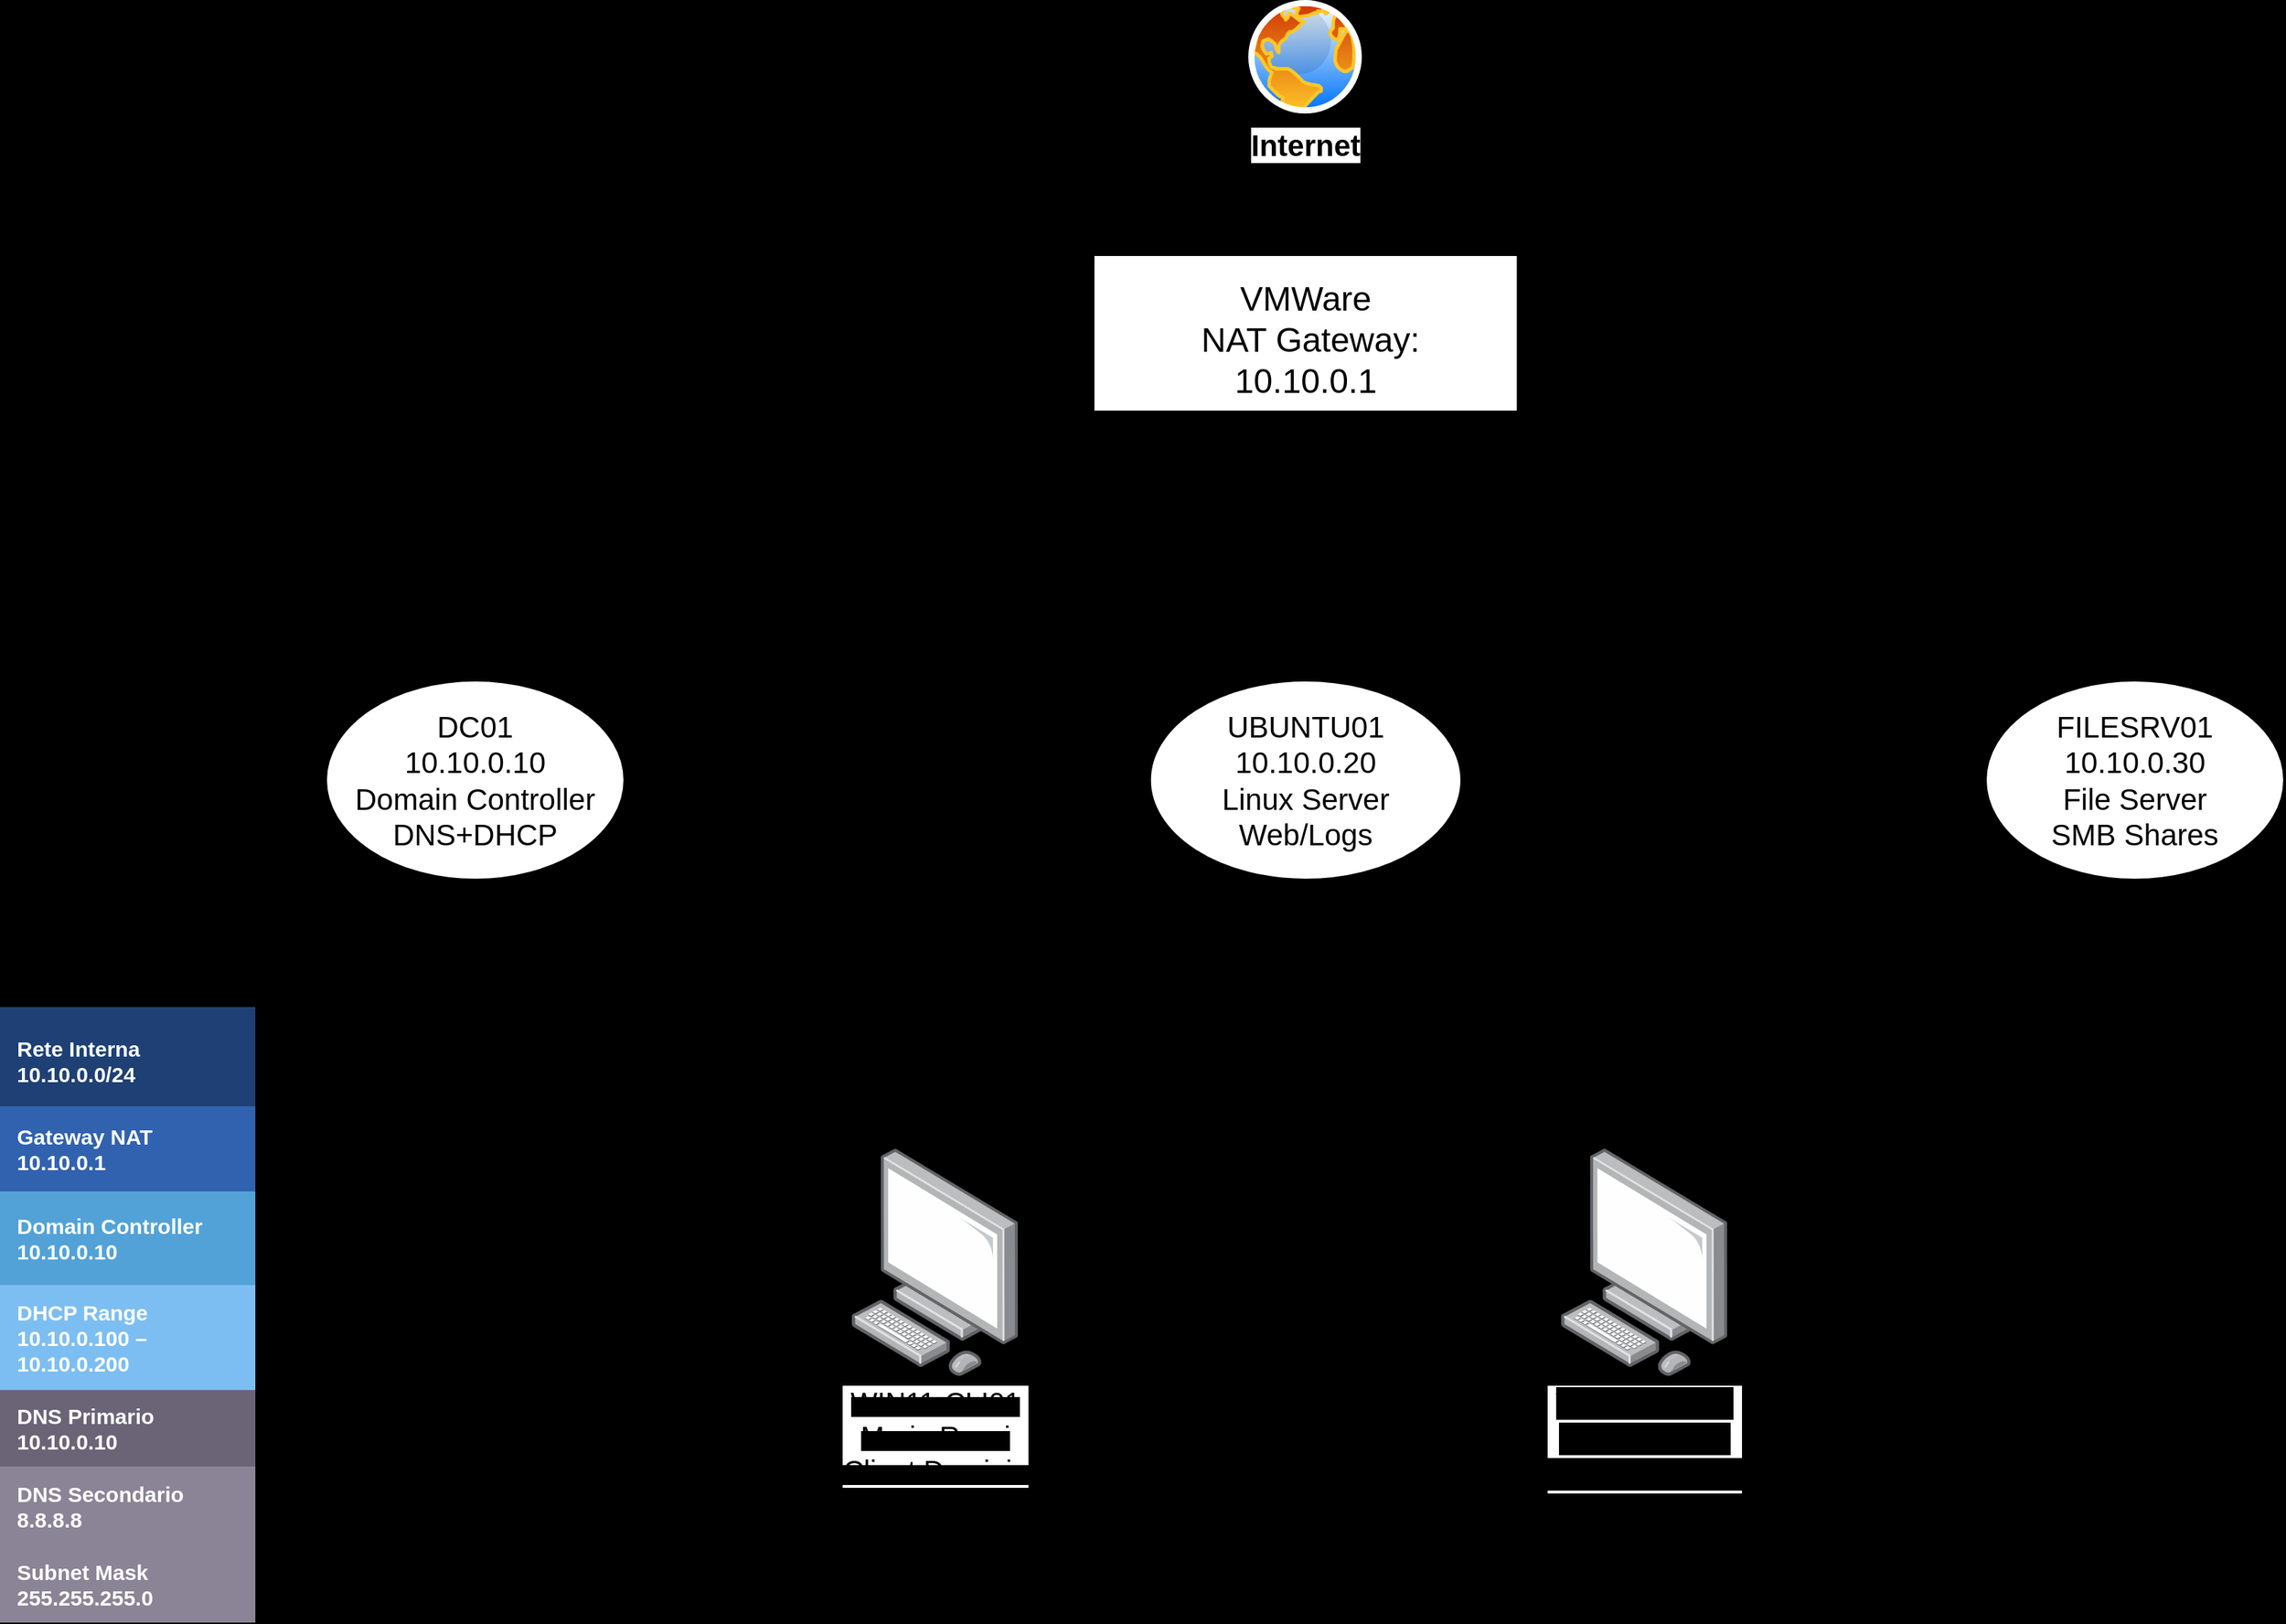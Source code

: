 <mxfile version="28.2.5">
  <diagram name="Page-1" id="ygO_C231_FGsSezgK3bJ">
    <mxGraphModel dx="2593" dy="1351" grid="1" gridSize="10" guides="1" tooltips="1" connect="1" arrows="1" fold="1" page="1" pageScale="1" pageWidth="1920" pageHeight="1200" background="light-dark(#000000,#000000)" math="0" shadow="0">
      <root>
        <mxCell id="0" />
        <mxCell id="1" parent="0" />
        <mxCell id="dl3TqQ7Z1zIjCX-AGE2N-1" value="Internet" style="image;aspect=fixed;perimeter=ellipsePerimeter;align=center;shadow=0;dashed=0;spacingTop=3;image=img/lib/active_directory/internet_globe.svg;fontStyle=1;textShadow=0;fontSize=21;labelBorderColor=none;verticalAlign=top;horizontal=1;html=1;imageBackground=none;imageBorder=none;" parent="1" vertex="1">
          <mxGeometry x="920" y="40" width="80" height="80" as="geometry" />
        </mxCell>
        <mxCell id="dl3TqQ7Z1zIjCX-AGE2N-2" value="&lt;font style=&quot;font-size: 24px;&quot;&gt;VMWare&lt;/font&gt;&lt;div&gt;&lt;font style=&quot;&quot;&gt;&lt;font style=&quot;font-size: 24px;&quot;&gt;&amp;nbsp;NAT Gateway:&lt;br&gt;&lt;/font&gt;&lt;div style=&quot;&quot;&gt;&lt;span style=&quot;font-size: 24px;&quot;&gt;10.10.0.1&lt;/span&gt;&lt;/div&gt;&lt;/font&gt;&lt;/div&gt;" style="rounded=0;whiteSpace=wrap;html=1;spacing=0;spacingBottom=-10;" parent="1" vertex="1">
          <mxGeometry x="811" y="220" width="298.75" height="110" as="geometry" />
        </mxCell>
        <mxCell id="dl3TqQ7Z1zIjCX-AGE2N-3" value="" style="endArrow=classic;html=1;rounded=0;exitX=0.25;exitY=1;exitDx=0;exitDy=0;entryX=0.5;entryY=0;entryDx=0;entryDy=0;" parent="1" source="dl3TqQ7Z1zIjCX-AGE2N-2" target="dl3TqQ7Z1zIjCX-AGE2N-4" edge="1">
          <mxGeometry width="50" height="50" relative="1" as="geometry">
            <mxPoint x="450" y="520" as="sourcePoint" />
            <mxPoint x="440" y="530" as="targetPoint" />
          </mxGeometry>
        </mxCell>
        <mxCell id="dl3TqQ7Z1zIjCX-AGE2N-4" value="&lt;font&gt;DC01&lt;/font&gt;&lt;div&gt;&lt;font&gt;10.10.0.10&lt;/font&gt;&lt;/div&gt;&lt;div&gt;&lt;font&gt;Domain Controller&lt;/font&gt;&lt;/div&gt;&lt;div&gt;&lt;font&gt;DNS+DHCP&lt;/font&gt;&lt;/div&gt;" style="ellipse;whiteSpace=wrap;html=1;fontSize=21;" parent="1" vertex="1">
          <mxGeometry x="270" y="520" width="210" height="140" as="geometry" />
        </mxCell>
        <mxCell id="dl3TqQ7Z1zIjCX-AGE2N-5" value="&lt;font&gt;UBUNTU01&lt;/font&gt;&lt;div&gt;&lt;font&gt;10.10.0.20&lt;/font&gt;&lt;/div&gt;&lt;div&gt;&lt;font&gt;Linux Server&lt;/font&gt;&lt;/div&gt;&lt;div&gt;&lt;font&gt;Web/Logs&lt;/font&gt;&lt;/div&gt;" style="ellipse;whiteSpace=wrap;html=1;fontSize=21;" parent="1" vertex="1">
          <mxGeometry x="850.87" y="520" width="219.13" height="140" as="geometry" />
        </mxCell>
        <mxCell id="dl3TqQ7Z1zIjCX-AGE2N-6" value="" style="endArrow=classic;html=1;rounded=0;entryX=0.5;entryY=0;entryDx=0;entryDy=0;" parent="1" target="dl3TqQ7Z1zIjCX-AGE2N-2" edge="1">
          <mxGeometry width="50" height="50" relative="1" as="geometry">
            <mxPoint x="960" y="160" as="sourcePoint" />
            <mxPoint x="1030" y="190" as="targetPoint" />
          </mxGeometry>
        </mxCell>
        <mxCell id="dl3TqQ7Z1zIjCX-AGE2N-7" value="" style="endArrow=classic;html=1;rounded=0;exitX=0.5;exitY=1;exitDx=0;exitDy=0;entryX=0.5;entryY=0;entryDx=0;entryDy=0;" parent="1" source="dl3TqQ7Z1zIjCX-AGE2N-2" target="dl3TqQ7Z1zIjCX-AGE2N-5" edge="1">
          <mxGeometry width="50" height="50" relative="1" as="geometry">
            <mxPoint x="990" y="510" as="sourcePoint" />
            <mxPoint x="1040" y="460" as="targetPoint" />
          </mxGeometry>
        </mxCell>
        <mxCell id="dl3TqQ7Z1zIjCX-AGE2N-8" value="" style="endArrow=classic;html=1;rounded=0;exitX=0.75;exitY=1;exitDx=0;exitDy=0;entryX=0.5;entryY=0;entryDx=0;entryDy=0;" parent="1" source="dl3TqQ7Z1zIjCX-AGE2N-2" target="dl3TqQ7Z1zIjCX-AGE2N-9" edge="1">
          <mxGeometry width="50" height="50" relative="1" as="geometry">
            <mxPoint x="1190" y="630" as="sourcePoint" />
            <mxPoint x="1560" y="520" as="targetPoint" />
          </mxGeometry>
        </mxCell>
        <mxCell id="dl3TqQ7Z1zIjCX-AGE2N-9" value="&lt;font&gt;FILESRV01&lt;/font&gt;&lt;div&gt;&lt;font&gt;10.10.0.30&lt;/font&gt;&lt;/div&gt;&lt;div&gt;&lt;font&gt;File Server&lt;/font&gt;&lt;/div&gt;&lt;div&gt;&lt;font&gt;SMB Shares&lt;/font&gt;&lt;/div&gt;" style="ellipse;whiteSpace=wrap;html=1;fontSize=21;" parent="1" vertex="1">
          <mxGeometry x="1440" y="520" width="210" height="140" as="geometry" />
        </mxCell>
        <mxCell id="dl3TqQ7Z1zIjCX-AGE2N-10" value="" style="strokeWidth=2;html=1;shape=mxgraph.flowchart.annotation_2;align=left;labelPosition=right;pointerEvents=1;rotation=-90;" parent="1" vertex="1">
          <mxGeometry x="906.25" y="126.25" width="107.5" height="1190" as="geometry" />
        </mxCell>
        <mxCell id="dl3TqQ7Z1zIjCX-AGE2N-11" value="" style="line;strokeWidth=2;direction=south;html=1;" parent="1" vertex="1">
          <mxGeometry x="955" y="660" width="10" height="140" as="geometry" />
        </mxCell>
        <mxCell id="dl3TqQ7Z1zIjCX-AGE2N-12" value="" style="strokeWidth=2;html=1;shape=mxgraph.flowchart.annotation_2;align=left;labelPosition=right;pointerEvents=1;rotation=90;" parent="1" vertex="1">
          <mxGeometry x="935" y="570" width="50" height="500" as="geometry" />
        </mxCell>
        <mxCell id="dl3TqQ7Z1zIjCX-AGE2N-13" value="&lt;span style=&quot;background-color: light-dark(rgb(0, 0, 0), rgb(0, 0, 0));&quot;&gt;&lt;font style=&quot;font-size: 20px;&quot;&gt;WIN11-CLI01&lt;/font&gt;&lt;/span&gt;&lt;div&gt;&lt;span style=&quot;background-color: light-dark(rgb(0, 0, 0), rgb(0, 0, 0));&quot;&gt;&lt;font style=&quot;font-size: 20px;&quot;&gt;Mario Rossi&lt;/font&gt;&lt;/span&gt;&lt;/div&gt;&lt;div&gt;&lt;span style=&quot;background-color: light-dark(rgb(0, 0, 0), rgb(0, 0, 0));&quot;&gt;&lt;font style=&quot;font-size: 20px;&quot;&gt;Client Dominio&lt;/font&gt;&lt;/span&gt;&lt;/div&gt;" style="image;points=[];aspect=fixed;html=1;align=center;shadow=0;dashed=0;image=img/lib/allied_telesis/computer_and_terminals/Personal_Computer.svg;" parent="1" vertex="1">
          <mxGeometry x="640" y="850" width="118.06" height="160" as="geometry" />
        </mxCell>
        <mxCell id="dl3TqQ7Z1zIjCX-AGE2N-14" value="&lt;span style=&quot;background-color: light-dark(rgb(0, 0, 0), rgb(0, 0, 0));&quot;&gt;&lt;font&gt;WIN11-CLI02&lt;/font&gt;&lt;/span&gt;&lt;div&gt;&lt;span style=&quot;background-color: light-dark(rgb(0, 0, 0), rgb(0, 0, 0));&quot;&gt;&lt;font&gt;Luca Bianchi&lt;/font&gt;&lt;/span&gt;&lt;/div&gt;&lt;div&gt;&lt;span style=&quot;background-color: light-dark(rgb(0, 0, 0), rgb(0, 0, 0));&quot;&gt;&lt;font&gt;Client Dominio&lt;/font&gt;&lt;/span&gt;&lt;/div&gt;" style="image;points=[];aspect=fixed;html=1;align=center;shadow=0;dashed=0;image=img/lib/allied_telesis/computer_and_terminals/Personal_Computer.svg;fontSize=21;" parent="1" vertex="1">
          <mxGeometry x="1140" y="850" width="118.06" height="160" as="geometry" />
        </mxCell>
        <mxCell id="dl3TqQ7Z1zIjCX-AGE2N-15" value="" style="shape=table;startSize=0;container=1;collapsible=0;childLayout=tableLayout;fontSize=16;align=left;verticalAlign=top;fillColor=none;strokeColor=none;fontColor=#4D4D4D;fontStyle=1;spacingLeft=6;spacing=0;resizable=0;" parent="1" vertex="1">
          <mxGeometry x="40" y="750" width="180" height="434" as="geometry" />
        </mxCell>
        <mxCell id="dl3TqQ7Z1zIjCX-AGE2N-16" value="" style="shape=tableRow;horizontal=0;startSize=0;swimlaneHead=0;swimlaneBody=0;strokeColor=inherit;top=0;left=0;bottom=0;right=0;collapsible=0;dropTarget=0;fillColor=none;points=[[0,0.5],[1,0.5]];portConstraint=eastwest;fontSize=12;" parent="dl3TqQ7Z1zIjCX-AGE2N-15" vertex="1">
          <mxGeometry width="180" height="70" as="geometry" />
        </mxCell>
        <mxCell id="dl3TqQ7Z1zIjCX-AGE2N-17" value="&lt;div&gt;&lt;font style=&quot;font-size: 15px;&quot;&gt;&lt;b&gt;&lt;br&gt;&lt;/b&gt;&lt;/font&gt;&lt;/div&gt;&lt;font style=&quot;font-size: 15px;&quot;&gt;&lt;b&gt;Rete Interna&lt;span style=&quot;white-space: pre;&quot;&gt;&#x9;&lt;/span&gt;&lt;span style=&quot;white-space: pre;&quot;&gt;&#x9;&lt;/span&gt;&lt;/b&gt;&lt;/font&gt;&lt;div&gt;&lt;div&gt;&lt;font style=&quot;font-size: 15px;&quot;&gt;&lt;b&gt;10.10.0.0/24&lt;/b&gt;&lt;/font&gt;&lt;/div&gt;&lt;/div&gt;&lt;div&gt;&lt;br&gt;&lt;/div&gt;" style="shape=partialRectangle;html=1;whiteSpace=wrap;connectable=0;strokeColor=inherit;overflow=hidden;fillColor=#1E4074;top=0;left=0;bottom=0;right=0;pointerEvents=1;fontSize=12;align=left;fontColor=#FFFFFF;gradientColor=none;spacingLeft=10;spacingRight=4;" parent="dl3TqQ7Z1zIjCX-AGE2N-16" vertex="1">
          <mxGeometry width="180" height="70" as="geometry">
            <mxRectangle width="180" height="70" as="alternateBounds" />
          </mxGeometry>
        </mxCell>
        <mxCell id="dl3TqQ7Z1zIjCX-AGE2N-18" value="" style="shape=tableRow;horizontal=0;startSize=0;swimlaneHead=0;swimlaneBody=0;strokeColor=inherit;top=0;left=0;bottom=0;right=0;collapsible=0;dropTarget=0;fillColor=none;points=[[0,0.5],[1,0.5]];portConstraint=eastwest;fontSize=12;" parent="dl3TqQ7Z1zIjCX-AGE2N-15" vertex="1">
          <mxGeometry y="70" width="180" height="60" as="geometry" />
        </mxCell>
        <mxCell id="dl3TqQ7Z1zIjCX-AGE2N-19" value="&lt;font style=&quot;font-size: 15px;&quot;&gt;&lt;b&gt;Gateway NAT&lt;br&gt;10.10.0.1&lt;/b&gt;&lt;/font&gt;" style="shape=partialRectangle;html=1;whiteSpace=wrap;connectable=0;strokeColor=inherit;overflow=hidden;fillColor=#3162AF;top=0;left=0;bottom=0;right=0;pointerEvents=1;fontSize=12;align=left;fontColor=#FFFFFF;gradientColor=none;spacingLeft=10;spacingRight=4;" parent="dl3TqQ7Z1zIjCX-AGE2N-18" vertex="1">
          <mxGeometry width="180" height="60" as="geometry">
            <mxRectangle width="180" height="60" as="alternateBounds" />
          </mxGeometry>
        </mxCell>
        <mxCell id="dl3TqQ7Z1zIjCX-AGE2N-20" value="" style="shape=tableRow;horizontal=0;startSize=0;swimlaneHead=0;swimlaneBody=0;strokeColor=inherit;top=0;left=0;bottom=0;right=0;collapsible=0;dropTarget=0;fillColor=none;points=[[0,0.5],[1,0.5]];portConstraint=eastwest;fontSize=12;" parent="dl3TqQ7Z1zIjCX-AGE2N-15" vertex="1">
          <mxGeometry y="130" width="180" height="66" as="geometry" />
        </mxCell>
        <mxCell id="dl3TqQ7Z1zIjCX-AGE2N-21" value="&lt;b&gt;&lt;font style=&quot;font-size: 15px;&quot;&gt;Domain Controller&lt;/font&gt;&lt;/b&gt;&lt;div&gt;&lt;font style=&quot;&quot;&gt;&lt;span style=&quot;font-size: 15px;&quot;&gt;&lt;b&gt;10.10.0.10&amp;nbsp;&lt;/b&gt;&lt;/span&gt;&lt;/font&gt;&lt;/div&gt;" style="shape=partialRectangle;html=1;whiteSpace=wrap;connectable=0;strokeColor=inherit;overflow=hidden;fillColor=#52a2d8;top=0;left=0;bottom=0;right=0;pointerEvents=1;fontSize=12;align=left;fontColor=#FFFFFF;gradientColor=none;spacingLeft=10;spacingRight=4;" parent="dl3TqQ7Z1zIjCX-AGE2N-20" vertex="1">
          <mxGeometry width="180" height="66" as="geometry">
            <mxRectangle width="180" height="66" as="alternateBounds" />
          </mxGeometry>
        </mxCell>
        <mxCell id="dl3TqQ7Z1zIjCX-AGE2N-22" value="" style="shape=tableRow;horizontal=0;startSize=0;swimlaneHead=0;swimlaneBody=0;strokeColor=inherit;top=0;left=0;bottom=0;right=0;collapsible=0;dropTarget=0;fillColor=none;points=[[0,0.5],[1,0.5]];portConstraint=eastwest;fontSize=12;" parent="dl3TqQ7Z1zIjCX-AGE2N-15" vertex="1">
          <mxGeometry y="196" width="180" height="74" as="geometry" />
        </mxCell>
        <mxCell id="dl3TqQ7Z1zIjCX-AGE2N-23" value="&lt;span style=&quot;font-size: 15px;&quot;&gt;&lt;b&gt;DHCP Range 10.10.0.100 – 10.10.0.200&lt;/b&gt;&lt;/span&gt;" style="shape=partialRectangle;html=1;whiteSpace=wrap;connectable=0;strokeColor=inherit;overflow=hidden;fillColor=#7dbef2;top=0;left=0;bottom=0;right=0;pointerEvents=1;fontSize=12;align=left;fontColor=#FFFFFF;gradientColor=none;spacingLeft=10;spacingRight=4;" parent="dl3TqQ7Z1zIjCX-AGE2N-22" vertex="1">
          <mxGeometry width="180" height="74" as="geometry">
            <mxRectangle width="180" height="74" as="alternateBounds" />
          </mxGeometry>
        </mxCell>
        <mxCell id="dl3TqQ7Z1zIjCX-AGE2N-24" value="" style="shape=tableRow;horizontal=0;startSize=0;swimlaneHead=0;swimlaneBody=0;strokeColor=inherit;top=0;left=0;bottom=0;right=0;collapsible=0;dropTarget=0;fillColor=none;points=[[0,0.5],[1,0.5]];portConstraint=eastwest;fontSize=12;" parent="dl3TqQ7Z1zIjCX-AGE2N-15" vertex="1">
          <mxGeometry y="270" width="180" height="54" as="geometry" />
        </mxCell>
        <mxCell id="dl3TqQ7Z1zIjCX-AGE2N-25" value="&lt;span style=&quot;font-size: 15px;&quot;&gt;&lt;b&gt;DNS Primario&lt;/b&gt;&lt;/span&gt;&lt;div&gt;&lt;span style=&quot;font-size: 15px;&quot;&gt;&lt;b&gt;10.10.0.10&lt;/b&gt;&lt;/span&gt;&lt;/div&gt;" style="shape=partialRectangle;html=1;whiteSpace=wrap;connectable=0;strokeColor=inherit;overflow=hidden;fillColor=#6b6477;top=0;left=0;bottom=0;right=0;pointerEvents=1;fontSize=12;align=left;fontColor=#FFFFFF;gradientColor=none;spacingLeft=10;spacingRight=4;" parent="dl3TqQ7Z1zIjCX-AGE2N-24" vertex="1">
          <mxGeometry width="180" height="54" as="geometry">
            <mxRectangle width="180" height="54" as="alternateBounds" />
          </mxGeometry>
        </mxCell>
        <mxCell id="dl3TqQ7Z1zIjCX-AGE2N-26" value="" style="shape=tableRow;horizontal=0;startSize=0;swimlaneHead=0;swimlaneBody=0;strokeColor=inherit;top=0;left=0;bottom=0;right=0;collapsible=0;dropTarget=0;fillColor=none;points=[[0,0.5],[1,0.5]];portConstraint=eastwest;fontSize=12;" parent="dl3TqQ7Z1zIjCX-AGE2N-15" vertex="1">
          <mxGeometry y="324" width="180" height="55" as="geometry" />
        </mxCell>
        <mxCell id="dl3TqQ7Z1zIjCX-AGE2N-27" value="&lt;font style=&quot;font-size: 15px;&quot;&gt;&lt;b&gt;DNS Secondario&lt;/b&gt;&lt;/font&gt;&lt;div&gt;&lt;font style=&quot;font-size: 15px;&quot;&gt;&lt;b&gt;8.8.8.8&amp;nbsp;&lt;/b&gt;&lt;/font&gt;&lt;/div&gt;" style="shape=partialRectangle;html=1;whiteSpace=wrap;connectable=0;strokeColor=inherit;overflow=hidden;fillColor=#8b8496;top=0;left=0;bottom=0;right=0;pointerEvents=1;fontSize=12;align=left;fontColor=#FFFFFF;gradientColor=none;spacingLeft=10;spacingRight=4;" parent="dl3TqQ7Z1zIjCX-AGE2N-26" vertex="1">
          <mxGeometry width="180" height="55" as="geometry">
            <mxRectangle width="180" height="55" as="alternateBounds" />
          </mxGeometry>
        </mxCell>
        <mxCell id="dl3TqQ7Z1zIjCX-AGE2N-28" value="" style="shape=tableRow;horizontal=0;startSize=0;swimlaneHead=0;swimlaneBody=0;strokeColor=inherit;top=0;left=0;bottom=0;right=0;collapsible=0;dropTarget=0;fillColor=none;points=[[0,0.5],[1,0.5]];portConstraint=eastwest;fontSize=12;" parent="dl3TqQ7Z1zIjCX-AGE2N-15" vertex="1">
          <mxGeometry y="379" width="180" height="55" as="geometry" />
        </mxCell>
        <mxCell id="dl3TqQ7Z1zIjCX-AGE2N-29" value="&lt;font style=&quot;font-size: 15px;&quot;&gt;&lt;b&gt;Subnet Mask&lt;/b&gt;&lt;/font&gt;&lt;div&gt;&lt;font style=&quot;font-size: 15px;&quot;&gt;&lt;b&gt;255.255.255.0&lt;/b&gt;&lt;/font&gt;&lt;/div&gt;" style="shape=partialRectangle;html=1;whiteSpace=wrap;connectable=0;strokeColor=inherit;overflow=hidden;fillColor=#8b8496;top=0;left=0;bottom=0;right=0;pointerEvents=1;fontSize=12;align=left;fontColor=#FFFFFF;gradientColor=none;spacingLeft=10;spacingRight=4;" parent="dl3TqQ7Z1zIjCX-AGE2N-28" vertex="1">
          <mxGeometry width="180" height="55" as="geometry">
            <mxRectangle width="180" height="55" as="alternateBounds" />
          </mxGeometry>
        </mxCell>
      </root>
    </mxGraphModel>
  </diagram>
</mxfile>
